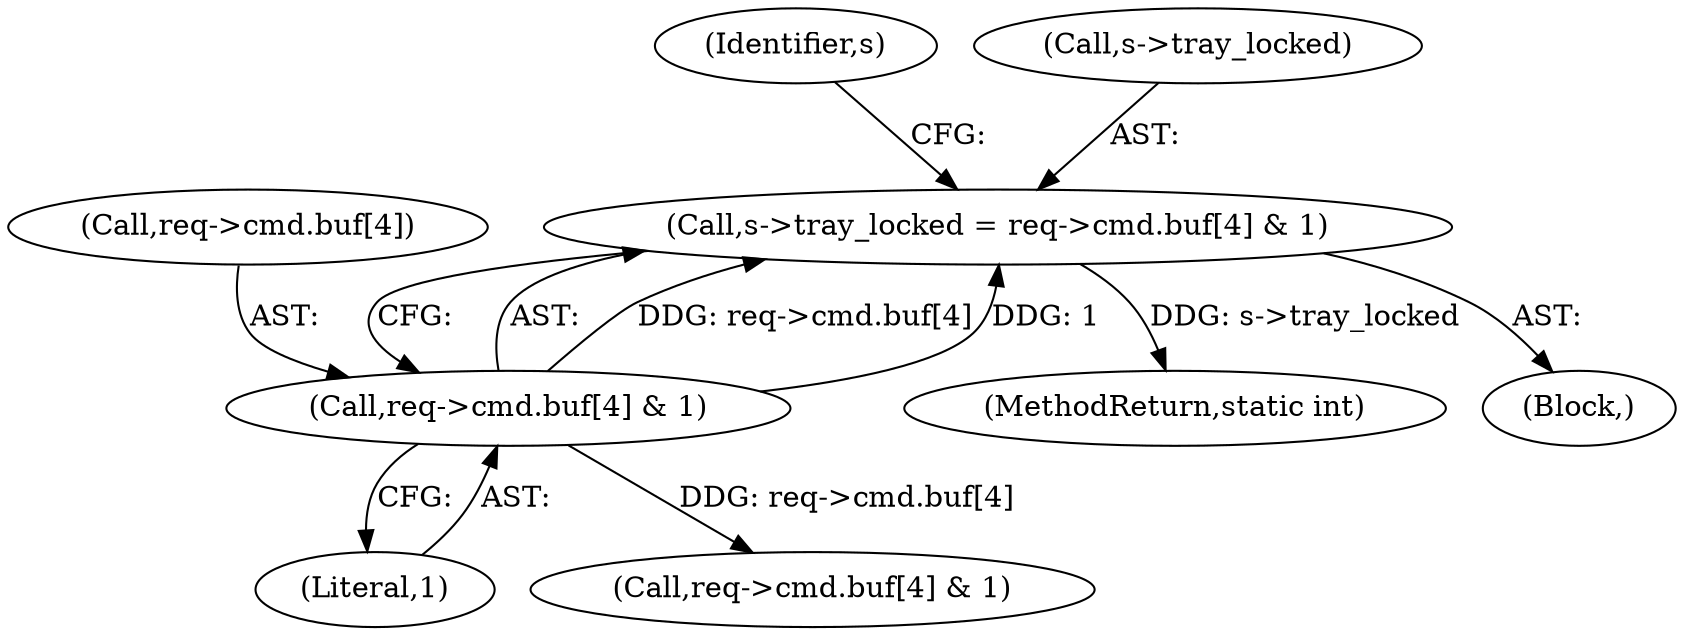 digraph "0_qemu_7285477ab11831b1cf56e45878a89170dd06d9b9@pointer" {
"1000309" [label="(Call,s->tray_locked = req->cmd.buf[4] & 1)"];
"1000313" [label="(Call,req->cmd.buf[4] & 1)"];
"1000309" [label="(Call,s->tray_locked = req->cmd.buf[4] & 1)"];
"1000314" [label="(Call,req->cmd.buf[4])"];
"1000194" [label="(Block,)"];
"1000682" [label="(MethodReturn,static int)"];
"1000324" [label="(Identifier,s)"];
"1000321" [label="(Literal,1)"];
"1000326" [label="(Call,req->cmd.buf[4] & 1)"];
"1000313" [label="(Call,req->cmd.buf[4] & 1)"];
"1000310" [label="(Call,s->tray_locked)"];
"1000309" -> "1000194"  [label="AST: "];
"1000309" -> "1000313"  [label="CFG: "];
"1000310" -> "1000309"  [label="AST: "];
"1000313" -> "1000309"  [label="AST: "];
"1000324" -> "1000309"  [label="CFG: "];
"1000309" -> "1000682"  [label="DDG: s->tray_locked"];
"1000313" -> "1000309"  [label="DDG: req->cmd.buf[4]"];
"1000313" -> "1000309"  [label="DDG: 1"];
"1000313" -> "1000321"  [label="CFG: "];
"1000314" -> "1000313"  [label="AST: "];
"1000321" -> "1000313"  [label="AST: "];
"1000313" -> "1000326"  [label="DDG: req->cmd.buf[4]"];
}
